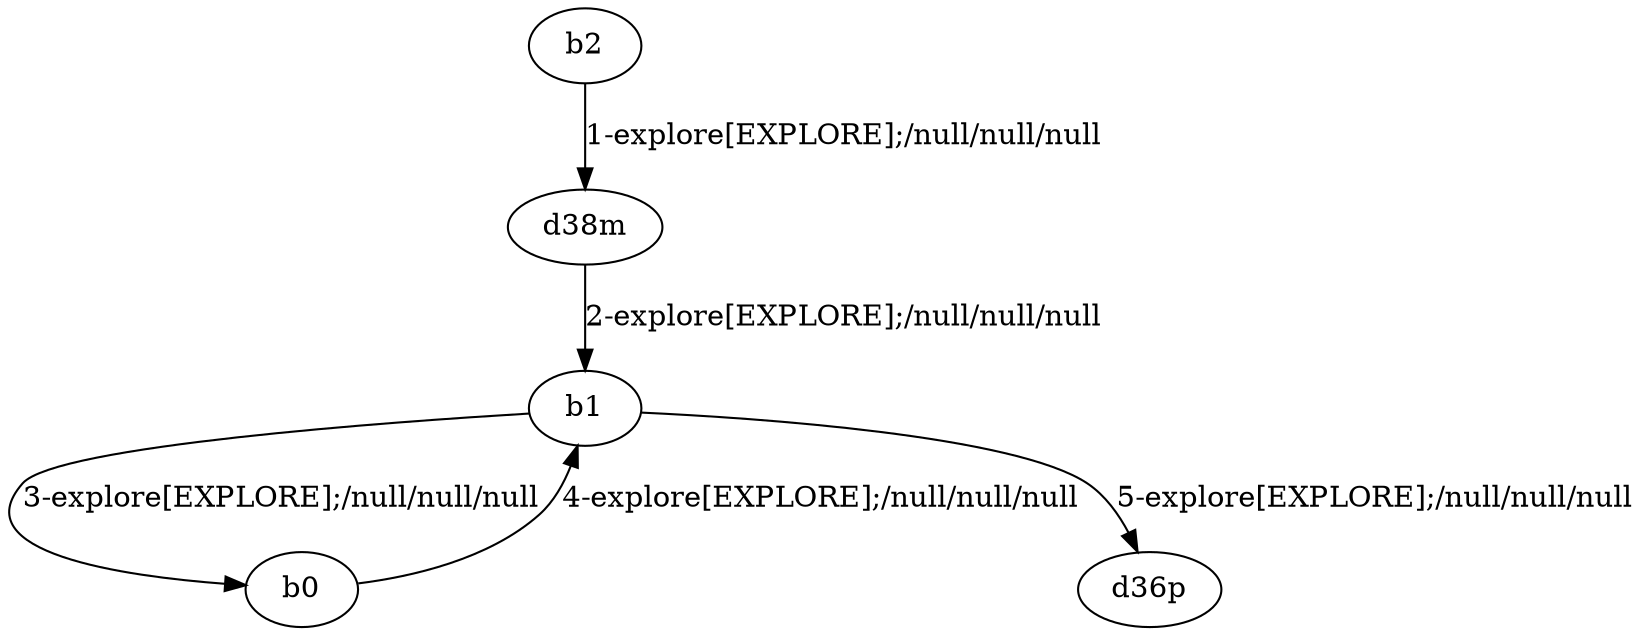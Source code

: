 # Total number of goals covered by this test: 1
# b0 --> b1

digraph g {
"b2" -> "d38m" [label = "1-explore[EXPLORE];/null/null/null"];
"d38m" -> "b1" [label = "2-explore[EXPLORE];/null/null/null"];
"b1" -> "b0" [label = "3-explore[EXPLORE];/null/null/null"];
"b0" -> "b1" [label = "4-explore[EXPLORE];/null/null/null"];
"b1" -> "d36p" [label = "5-explore[EXPLORE];/null/null/null"];
}